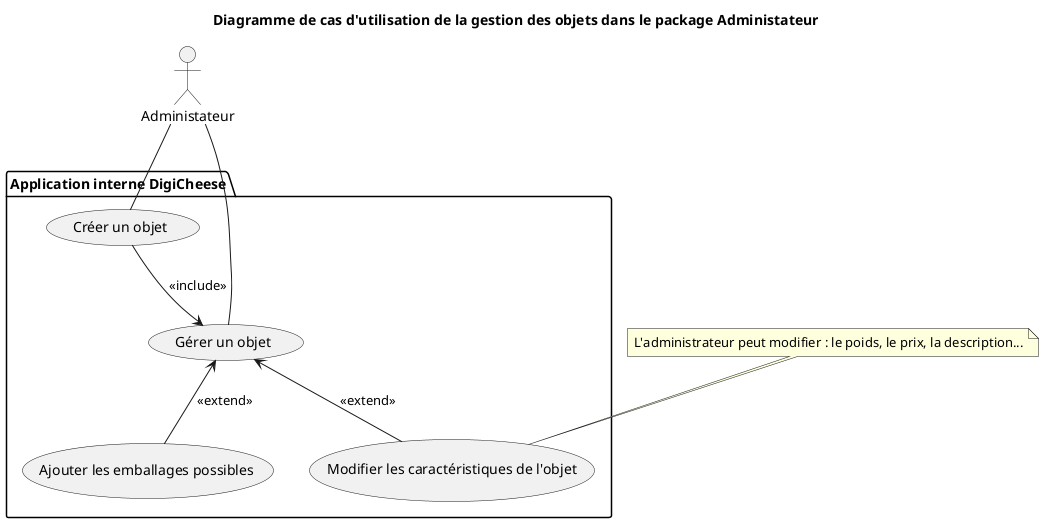 @startuml Gestion administrative d'un objet

actor "Administateur" 

package "Application interne DigiCheese" {
    usecase "Créer un objet"
    usecase "Gérer un objet"

    usecase "Modifier les caractéristiques de l'objet"

    usecase "Ajouter les emballages possibles"
}

"Administateur" -- "Créer un objet"
"Administateur" -- "Gérer un objet"

"Créer un objet" --> "Gérer un objet" : <<include>>

"Gérer un objet" <-- "Modifier les caractéristiques de l'objet" : <<extend>>
"Gérer un objet" <-- "Ajouter les emballages possibles" : <<extend>>

note "L'administrateur peut modifier : le poids, le prix, la description..." as N1
N1 .. "Modifier les caractéristiques de l'objet"

title Diagramme de cas d'utilisation de la gestion des objets dans le package Administateur
@enduml